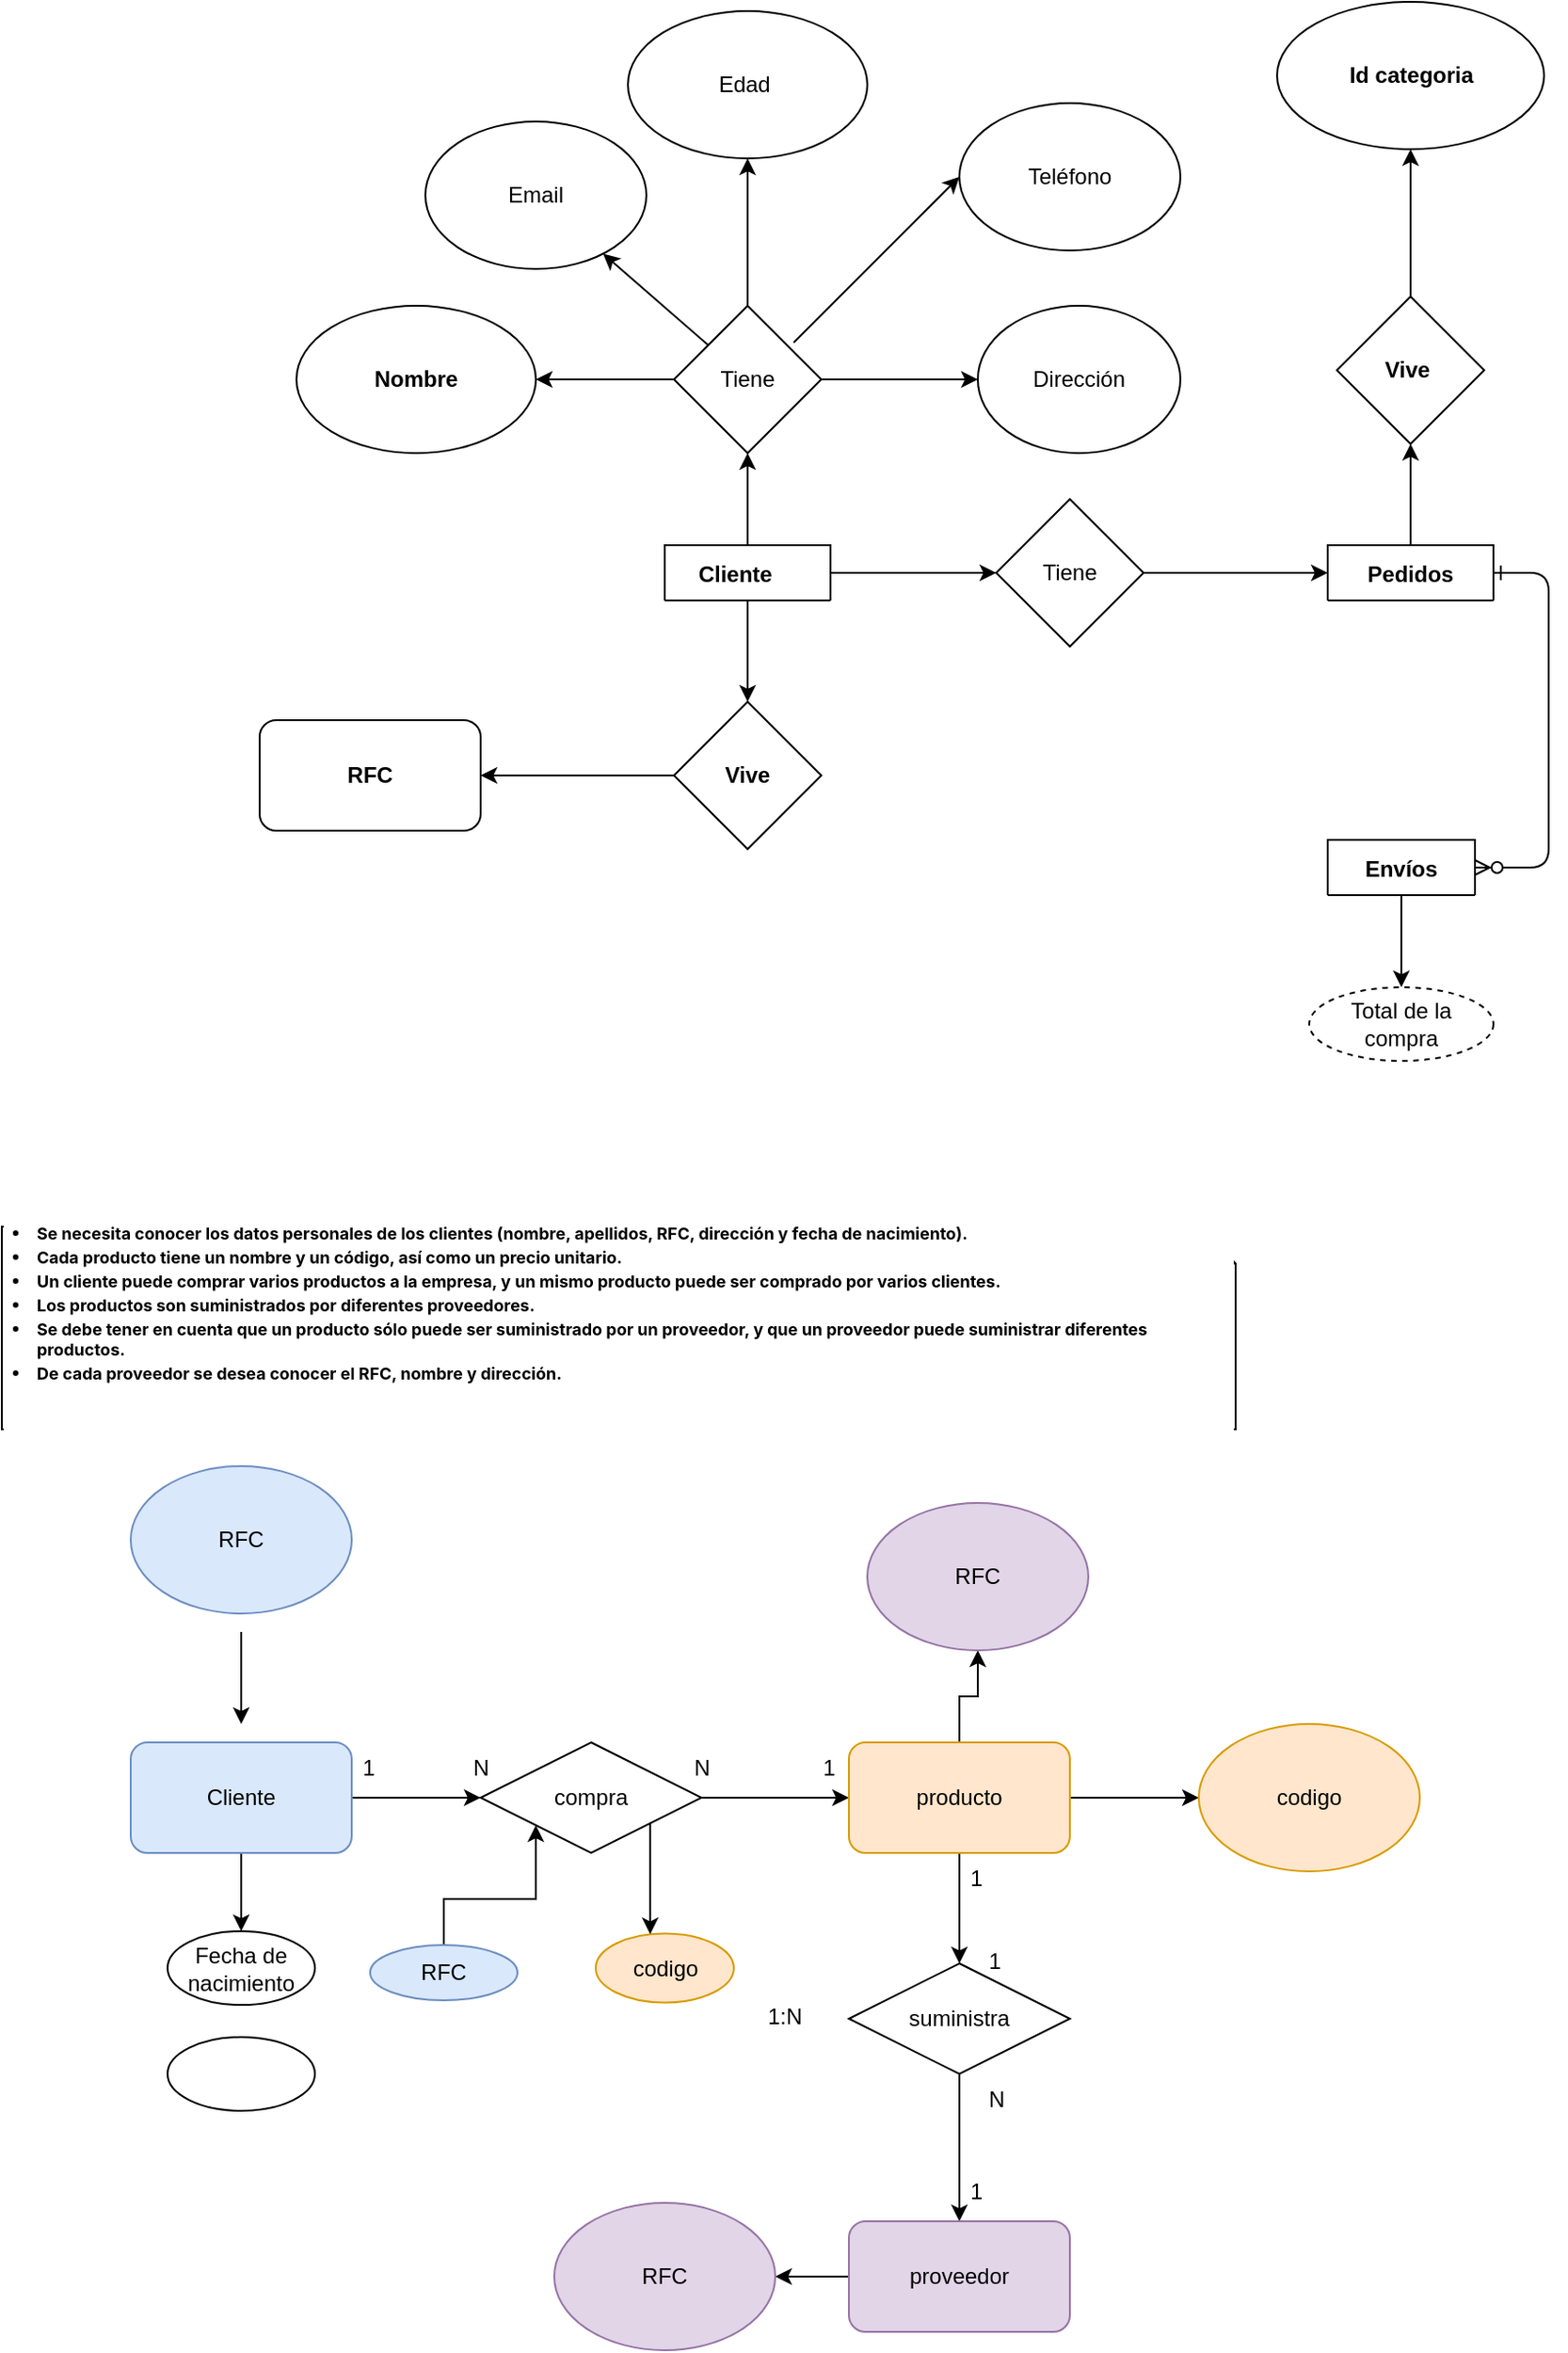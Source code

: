 <mxfile version="21.6.9" type="github">
  <diagram id="R2lEEEUBdFMjLlhIrx00" name="Page-1">
    <mxGraphModel dx="2279" dy="1859" grid="1" gridSize="10" guides="1" tooltips="1" connect="1" arrows="1" fold="1" page="1" pageScale="1" pageWidth="850" pageHeight="1100" math="0" shadow="0" extFonts="Permanent Marker^https://fonts.googleapis.com/css?family=Permanent+Marker">
      <root>
        <mxCell id="0" />
        <mxCell id="1" parent="0" />
        <mxCell id="C-vyLk0tnHw3VtMMgP7b-12" value="" style="edgeStyle=entityRelationEdgeStyle;endArrow=ERzeroToMany;startArrow=ERone;endFill=1;startFill=0;" parent="1" source="C-vyLk0tnHw3VtMMgP7b-3" target="C-vyLk0tnHw3VtMMgP7b-17" edge="1">
          <mxGeometry width="100" height="100" relative="1" as="geometry">
            <mxPoint x="400" y="180" as="sourcePoint" />
            <mxPoint x="460" y="205" as="targetPoint" />
          </mxGeometry>
        </mxCell>
        <mxCell id="qtwtknoeKy0tqFDnTAvP-20" value="" style="edgeStyle=orthogonalEdgeStyle;rounded=0;orthogonalLoop=1;jettySize=auto;html=1;" edge="1" parent="1" source="C-vyLk0tnHw3VtMMgP7b-2" target="qtwtknoeKy0tqFDnTAvP-19">
          <mxGeometry relative="1" as="geometry" />
        </mxCell>
        <mxCell id="C-vyLk0tnHw3VtMMgP7b-2" value="Pedidos" style="shape=table;startSize=30;container=1;collapsible=1;childLayout=tableLayout;fixedRows=1;rowLines=0;fontStyle=1;align=center;resizeLast=1;" parent="1" vertex="1" collapsed="1">
          <mxGeometry x="450" y="120" width="90" height="30" as="geometry">
            <mxRectangle x="450" y="120" width="250" height="130" as="alternateBounds" />
          </mxGeometry>
        </mxCell>
        <mxCell id="C-vyLk0tnHw3VtMMgP7b-3" value="" style="shape=partialRectangle;collapsible=0;dropTarget=0;pointerEvents=0;fillColor=none;points=[[0,0.5],[1,0.5]];portConstraint=eastwest;top=0;left=0;right=0;bottom=1;" parent="C-vyLk0tnHw3VtMMgP7b-2" vertex="1">
          <mxGeometry y="30" width="250" height="30" as="geometry" />
        </mxCell>
        <mxCell id="C-vyLk0tnHw3VtMMgP7b-4" value="PK" style="shape=partialRectangle;overflow=hidden;connectable=0;fillColor=none;top=0;left=0;bottom=0;right=0;fontStyle=1;" parent="C-vyLk0tnHw3VtMMgP7b-3" vertex="1">
          <mxGeometry width="30" height="30" as="geometry">
            <mxRectangle width="30" height="30" as="alternateBounds" />
          </mxGeometry>
        </mxCell>
        <mxCell id="C-vyLk0tnHw3VtMMgP7b-5" value="order_id int NOT NULL " style="shape=partialRectangle;overflow=hidden;connectable=0;fillColor=none;top=0;left=0;bottom=0;right=0;align=left;spacingLeft=6;fontStyle=5;" parent="C-vyLk0tnHw3VtMMgP7b-3" vertex="1">
          <mxGeometry x="30" width="220" height="30" as="geometry">
            <mxRectangle width="220" height="30" as="alternateBounds" />
          </mxGeometry>
        </mxCell>
        <mxCell id="C-vyLk0tnHw3VtMMgP7b-6" value="" style="shape=partialRectangle;collapsible=0;dropTarget=0;pointerEvents=0;fillColor=none;points=[[0,0.5],[1,0.5]];portConstraint=eastwest;top=0;left=0;right=0;bottom=0;" parent="C-vyLk0tnHw3VtMMgP7b-2" vertex="1">
          <mxGeometry y="60" width="250" height="30" as="geometry" />
        </mxCell>
        <mxCell id="C-vyLk0tnHw3VtMMgP7b-7" value="FK1" style="shape=partialRectangle;overflow=hidden;connectable=0;fillColor=none;top=0;left=0;bottom=0;right=0;" parent="C-vyLk0tnHw3VtMMgP7b-6" vertex="1">
          <mxGeometry width="30" height="30" as="geometry">
            <mxRectangle width="30" height="30" as="alternateBounds" />
          </mxGeometry>
        </mxCell>
        <mxCell id="C-vyLk0tnHw3VtMMgP7b-8" value="customer_id int NOT NULL" style="shape=partialRectangle;overflow=hidden;connectable=0;fillColor=none;top=0;left=0;bottom=0;right=0;align=left;spacingLeft=6;" parent="C-vyLk0tnHw3VtMMgP7b-6" vertex="1">
          <mxGeometry x="30" width="220" height="30" as="geometry">
            <mxRectangle width="220" height="30" as="alternateBounds" />
          </mxGeometry>
        </mxCell>
        <mxCell id="C-vyLk0tnHw3VtMMgP7b-9" value="" style="shape=partialRectangle;collapsible=0;dropTarget=0;pointerEvents=0;fillColor=none;points=[[0,0.5],[1,0.5]];portConstraint=eastwest;top=0;left=0;right=0;bottom=0;" parent="C-vyLk0tnHw3VtMMgP7b-2" vertex="1">
          <mxGeometry y="90" width="250" height="30" as="geometry" />
        </mxCell>
        <mxCell id="C-vyLk0tnHw3VtMMgP7b-10" value="" style="shape=partialRectangle;overflow=hidden;connectable=0;fillColor=none;top=0;left=0;bottom=0;right=0;" parent="C-vyLk0tnHw3VtMMgP7b-9" vertex="1">
          <mxGeometry width="30" height="30" as="geometry">
            <mxRectangle width="30" height="30" as="alternateBounds" />
          </mxGeometry>
        </mxCell>
        <mxCell id="C-vyLk0tnHw3VtMMgP7b-11" value="order_date date NOT NULL" style="shape=partialRectangle;overflow=hidden;connectable=0;fillColor=none;top=0;left=0;bottom=0;right=0;align=left;spacingLeft=6;" parent="C-vyLk0tnHw3VtMMgP7b-9" vertex="1">
          <mxGeometry x="30" width="220" height="30" as="geometry">
            <mxRectangle width="220" height="30" as="alternateBounds" />
          </mxGeometry>
        </mxCell>
        <mxCell id="qtwtknoeKy0tqFDnTAvP-24" value="" style="edgeStyle=orthogonalEdgeStyle;rounded=0;orthogonalLoop=1;jettySize=auto;html=1;" edge="1" parent="1" source="C-vyLk0tnHw3VtMMgP7b-13" target="qtwtknoeKy0tqFDnTAvP-23">
          <mxGeometry relative="1" as="geometry" />
        </mxCell>
        <mxCell id="C-vyLk0tnHw3VtMMgP7b-13" value="Envíos" style="shape=table;startSize=30;container=1;collapsible=1;childLayout=tableLayout;fixedRows=1;rowLines=0;fontStyle=1;align=center;resizeLast=1;" parent="1" vertex="1" collapsed="1">
          <mxGeometry x="450" y="280" width="80" height="30" as="geometry">
            <mxRectangle x="450" y="280" width="250" height="130" as="alternateBounds" />
          </mxGeometry>
        </mxCell>
        <mxCell id="C-vyLk0tnHw3VtMMgP7b-14" value="" style="shape=partialRectangle;collapsible=0;dropTarget=0;pointerEvents=0;fillColor=none;points=[[0,0.5],[1,0.5]];portConstraint=eastwest;top=0;left=0;right=0;bottom=1;" parent="C-vyLk0tnHw3VtMMgP7b-13" vertex="1">
          <mxGeometry y="30" width="250" height="30" as="geometry" />
        </mxCell>
        <mxCell id="C-vyLk0tnHw3VtMMgP7b-15" value="PK" style="shape=partialRectangle;overflow=hidden;connectable=0;fillColor=none;top=0;left=0;bottom=0;right=0;fontStyle=1;" parent="C-vyLk0tnHw3VtMMgP7b-14" vertex="1">
          <mxGeometry width="30" height="30" as="geometry">
            <mxRectangle width="30" height="30" as="alternateBounds" />
          </mxGeometry>
        </mxCell>
        <mxCell id="C-vyLk0tnHw3VtMMgP7b-16" value="shipment_id int NOT NULL " style="shape=partialRectangle;overflow=hidden;connectable=0;fillColor=none;top=0;left=0;bottom=0;right=0;align=left;spacingLeft=6;fontStyle=5;" parent="C-vyLk0tnHw3VtMMgP7b-14" vertex="1">
          <mxGeometry x="30" width="220" height="30" as="geometry">
            <mxRectangle width="220" height="30" as="alternateBounds" />
          </mxGeometry>
        </mxCell>
        <mxCell id="C-vyLk0tnHw3VtMMgP7b-17" value="" style="shape=partialRectangle;collapsible=0;dropTarget=0;pointerEvents=0;fillColor=none;points=[[0,0.5],[1,0.5]];portConstraint=eastwest;top=0;left=0;right=0;bottom=0;" parent="C-vyLk0tnHw3VtMMgP7b-13" vertex="1">
          <mxGeometry y="60" width="250" height="30" as="geometry" />
        </mxCell>
        <mxCell id="C-vyLk0tnHw3VtMMgP7b-18" value="FK1" style="shape=partialRectangle;overflow=hidden;connectable=0;fillColor=none;top=0;left=0;bottom=0;right=0;" parent="C-vyLk0tnHw3VtMMgP7b-17" vertex="1">
          <mxGeometry width="30" height="30" as="geometry">
            <mxRectangle width="30" height="30" as="alternateBounds" />
          </mxGeometry>
        </mxCell>
        <mxCell id="C-vyLk0tnHw3VtMMgP7b-19" value="order_id int NOT NULL" style="shape=partialRectangle;overflow=hidden;connectable=0;fillColor=none;top=0;left=0;bottom=0;right=0;align=left;spacingLeft=6;" parent="C-vyLk0tnHw3VtMMgP7b-17" vertex="1">
          <mxGeometry x="30" width="220" height="30" as="geometry">
            <mxRectangle width="220" height="30" as="alternateBounds" />
          </mxGeometry>
        </mxCell>
        <mxCell id="C-vyLk0tnHw3VtMMgP7b-20" value="" style="shape=partialRectangle;collapsible=0;dropTarget=0;pointerEvents=0;fillColor=none;points=[[0,0.5],[1,0.5]];portConstraint=eastwest;top=0;left=0;right=0;bottom=0;" parent="C-vyLk0tnHw3VtMMgP7b-13" vertex="1">
          <mxGeometry y="90" width="250" height="30" as="geometry" />
        </mxCell>
        <mxCell id="C-vyLk0tnHw3VtMMgP7b-21" value="" style="shape=partialRectangle;overflow=hidden;connectable=0;fillColor=none;top=0;left=0;bottom=0;right=0;" parent="C-vyLk0tnHw3VtMMgP7b-20" vertex="1">
          <mxGeometry width="30" height="30" as="geometry">
            <mxRectangle width="30" height="30" as="alternateBounds" />
          </mxGeometry>
        </mxCell>
        <mxCell id="C-vyLk0tnHw3VtMMgP7b-22" value="shipment_date date NOT NULL" style="shape=partialRectangle;overflow=hidden;connectable=0;fillColor=none;top=0;left=0;bottom=0;right=0;align=left;spacingLeft=6;" parent="C-vyLk0tnHw3VtMMgP7b-20" vertex="1">
          <mxGeometry x="30" width="220" height="30" as="geometry">
            <mxRectangle width="220" height="30" as="alternateBounds" />
          </mxGeometry>
        </mxCell>
        <mxCell id="qtwtknoeKy0tqFDnTAvP-8" value="" style="edgeStyle=orthogonalEdgeStyle;rounded=0;orthogonalLoop=1;jettySize=auto;html=1;" edge="1" parent="1" source="C-vyLk0tnHw3VtMMgP7b-23" target="qtwtknoeKy0tqFDnTAvP-3">
          <mxGeometry relative="1" as="geometry" />
        </mxCell>
        <mxCell id="qtwtknoeKy0tqFDnTAvP-28" value="" style="edgeStyle=orthogonalEdgeStyle;rounded=0;orthogonalLoop=1;jettySize=auto;html=1;" edge="1" parent="1" source="C-vyLk0tnHw3VtMMgP7b-23" target="qtwtknoeKy0tqFDnTAvP-27">
          <mxGeometry relative="1" as="geometry" />
        </mxCell>
        <mxCell id="C-vyLk0tnHw3VtMMgP7b-23" value="Cliente    " style="shape=table;startSize=30;container=1;collapsible=1;childLayout=tableLayout;fixedRows=1;rowLines=0;fontStyle=1;align=center;resizeLast=1;" parent="1" vertex="1" collapsed="1">
          <mxGeometry x="90" y="120" width="90" height="30" as="geometry">
            <mxRectangle x="90" y="120" width="250" height="100" as="alternateBounds" />
          </mxGeometry>
        </mxCell>
        <mxCell id="C-vyLk0tnHw3VtMMgP7b-24" value="" style="shape=partialRectangle;collapsible=0;dropTarget=0;pointerEvents=0;fillColor=none;points=[[0,0.5],[1,0.5]];portConstraint=eastwest;top=0;left=0;right=0;bottom=1;" parent="C-vyLk0tnHw3VtMMgP7b-23" vertex="1">
          <mxGeometry y="30" width="250" height="30" as="geometry" />
        </mxCell>
        <mxCell id="C-vyLk0tnHw3VtMMgP7b-25" value="PK" style="shape=partialRectangle;overflow=hidden;connectable=0;fillColor=none;top=0;left=0;bottom=0;right=0;fontStyle=1;" parent="C-vyLk0tnHw3VtMMgP7b-24" vertex="1">
          <mxGeometry width="30" height="30" as="geometry">
            <mxRectangle width="30" height="30" as="alternateBounds" />
          </mxGeometry>
        </mxCell>
        <mxCell id="C-vyLk0tnHw3VtMMgP7b-26" value="customer_id int NOT NULL " style="shape=partialRectangle;overflow=hidden;connectable=0;fillColor=none;top=0;left=0;bottom=0;right=0;align=left;spacingLeft=6;fontStyle=5;" parent="C-vyLk0tnHw3VtMMgP7b-24" vertex="1">
          <mxGeometry x="30" width="220" height="30" as="geometry">
            <mxRectangle width="220" height="30" as="alternateBounds" />
          </mxGeometry>
        </mxCell>
        <mxCell id="C-vyLk0tnHw3VtMMgP7b-27" value="" style="shape=partialRectangle;collapsible=0;dropTarget=0;pointerEvents=0;fillColor=none;points=[[0,0.5],[1,0.5]];portConstraint=eastwest;top=0;left=0;right=0;bottom=0;" parent="C-vyLk0tnHw3VtMMgP7b-23" vertex="1">
          <mxGeometry y="60" width="250" height="30" as="geometry" />
        </mxCell>
        <mxCell id="C-vyLk0tnHw3VtMMgP7b-28" value="" style="shape=partialRectangle;overflow=hidden;connectable=0;fillColor=none;top=0;left=0;bottom=0;right=0;" parent="C-vyLk0tnHw3VtMMgP7b-27" vertex="1">
          <mxGeometry width="30" height="30" as="geometry">
            <mxRectangle width="30" height="30" as="alternateBounds" />
          </mxGeometry>
        </mxCell>
        <mxCell id="C-vyLk0tnHw3VtMMgP7b-29" value="customer_name char(50) NOT NULL" style="shape=partialRectangle;overflow=hidden;connectable=0;fillColor=none;top=0;left=0;bottom=0;right=0;align=left;spacingLeft=6;" parent="C-vyLk0tnHw3VtMMgP7b-27" vertex="1">
          <mxGeometry x="30" width="220" height="30" as="geometry">
            <mxRectangle width="220" height="30" as="alternateBounds" />
          </mxGeometry>
        </mxCell>
        <mxCell id="qtwtknoeKy0tqFDnTAvP-1" value="Nombre" style="ellipse;whiteSpace=wrap;html=1;startSize=30;fontStyle=1;" vertex="1" parent="1">
          <mxGeometry x="-110" y="-10" width="130" height="80" as="geometry" />
        </mxCell>
        <mxCell id="qtwtknoeKy0tqFDnTAvP-5" value="" style="edgeStyle=orthogonalEdgeStyle;rounded=0;orthogonalLoop=1;jettySize=auto;html=1;" edge="1" parent="1" source="qtwtknoeKy0tqFDnTAvP-3" target="qtwtknoeKy0tqFDnTAvP-4">
          <mxGeometry relative="1" as="geometry">
            <Array as="points">
              <mxPoint x="220" y="30" />
              <mxPoint x="220" y="30" />
            </Array>
          </mxGeometry>
        </mxCell>
        <mxCell id="qtwtknoeKy0tqFDnTAvP-9" value="" style="edgeStyle=orthogonalEdgeStyle;rounded=0;orthogonalLoop=1;jettySize=auto;html=1;" edge="1" parent="1" source="qtwtknoeKy0tqFDnTAvP-3" target="qtwtknoeKy0tqFDnTAvP-1">
          <mxGeometry relative="1" as="geometry" />
        </mxCell>
        <mxCell id="qtwtknoeKy0tqFDnTAvP-11" value="" style="edgeStyle=orthogonalEdgeStyle;rounded=0;orthogonalLoop=1;jettySize=auto;html=1;" edge="1" parent="1" source="qtwtknoeKy0tqFDnTAvP-3" target="qtwtknoeKy0tqFDnTAvP-10">
          <mxGeometry relative="1" as="geometry" />
        </mxCell>
        <mxCell id="qtwtknoeKy0tqFDnTAvP-3" value="Tiene" style="rhombus;whiteSpace=wrap;html=1;" vertex="1" parent="1">
          <mxGeometry x="95" y="-10" width="80" height="80" as="geometry" />
        </mxCell>
        <mxCell id="qtwtknoeKy0tqFDnTAvP-4" value="Dirección" style="ellipse;whiteSpace=wrap;html=1;" vertex="1" parent="1">
          <mxGeometry x="260" y="-10" width="110" height="80" as="geometry" />
        </mxCell>
        <mxCell id="qtwtknoeKy0tqFDnTAvP-10" value="Edad&amp;nbsp;" style="ellipse;whiteSpace=wrap;html=1;" vertex="1" parent="1">
          <mxGeometry x="70" y="-170" width="130" height="80" as="geometry" />
        </mxCell>
        <mxCell id="qtwtknoeKy0tqFDnTAvP-12" value="" style="endArrow=classic;html=1;rounded=0;entryX=0;entryY=0.5;entryDx=0;entryDy=0;" edge="1" parent="1" target="qtwtknoeKy0tqFDnTAvP-13">
          <mxGeometry width="50" height="50" relative="1" as="geometry">
            <mxPoint x="160" y="10" as="sourcePoint" />
            <mxPoint x="210" y="-40" as="targetPoint" />
          </mxGeometry>
        </mxCell>
        <mxCell id="qtwtknoeKy0tqFDnTAvP-13" value="Teléfono" style="ellipse;whiteSpace=wrap;html=1;" vertex="1" parent="1">
          <mxGeometry x="250" y="-120" width="120" height="80" as="geometry" />
        </mxCell>
        <mxCell id="qtwtknoeKy0tqFDnTAvP-17" value="" style="endArrow=classic;html=1;rounded=0;" edge="1" parent="1" source="qtwtknoeKy0tqFDnTAvP-3" target="qtwtknoeKy0tqFDnTAvP-18">
          <mxGeometry width="50" height="50" relative="1" as="geometry">
            <mxPoint x="80" as="sourcePoint" />
            <mxPoint x="60" y="-60" as="targetPoint" />
          </mxGeometry>
        </mxCell>
        <mxCell id="qtwtknoeKy0tqFDnTAvP-18" value="Email" style="ellipse;whiteSpace=wrap;html=1;" vertex="1" parent="1">
          <mxGeometry x="-40" y="-110" width="120" height="80" as="geometry" />
        </mxCell>
        <mxCell id="qtwtknoeKy0tqFDnTAvP-22" value="" style="edgeStyle=orthogonalEdgeStyle;rounded=0;orthogonalLoop=1;jettySize=auto;html=1;" edge="1" parent="1" source="qtwtknoeKy0tqFDnTAvP-19" target="qtwtknoeKy0tqFDnTAvP-21">
          <mxGeometry relative="1" as="geometry" />
        </mxCell>
        <mxCell id="qtwtknoeKy0tqFDnTAvP-19" value="Vive&amp;nbsp;" style="rhombus;whiteSpace=wrap;html=1;startSize=30;fontStyle=1;" vertex="1" parent="1">
          <mxGeometry x="455" y="-15" width="80" height="80" as="geometry" />
        </mxCell>
        <mxCell id="qtwtknoeKy0tqFDnTAvP-21" value="Id categoria" style="ellipse;whiteSpace=wrap;html=1;startSize=30;fontStyle=1;" vertex="1" parent="1">
          <mxGeometry x="422.5" y="-175" width="145" height="80" as="geometry" />
        </mxCell>
        <mxCell id="qtwtknoeKy0tqFDnTAvP-23" value="Total de la compra" style="ellipse;whiteSpace=wrap;html=1;align=center;dashed=1;" vertex="1" parent="1">
          <mxGeometry x="440" y="360" width="100" height="40" as="geometry" />
        </mxCell>
        <mxCell id="qtwtknoeKy0tqFDnTAvP-25" value="RFC" style="rounded=1;whiteSpace=wrap;html=1;startSize=30;fontStyle=1;" vertex="1" parent="1">
          <mxGeometry x="-130" y="215" width="120" height="60" as="geometry" />
        </mxCell>
        <mxCell id="qtwtknoeKy0tqFDnTAvP-29" value="" style="edgeStyle=orthogonalEdgeStyle;rounded=0;orthogonalLoop=1;jettySize=auto;html=1;" edge="1" parent="1" source="qtwtknoeKy0tqFDnTAvP-27" target="qtwtknoeKy0tqFDnTAvP-25">
          <mxGeometry relative="1" as="geometry" />
        </mxCell>
        <mxCell id="qtwtknoeKy0tqFDnTAvP-27" value="Vive" style="rhombus;whiteSpace=wrap;html=1;startSize=30;fontStyle=1;" vertex="1" parent="1">
          <mxGeometry x="95" y="205" width="80" height="80" as="geometry" />
        </mxCell>
        <mxCell id="qtwtknoeKy0tqFDnTAvP-32" value="Tiene" style="rhombus;whiteSpace=wrap;html=1;" vertex="1" parent="1">
          <mxGeometry x="270" y="95" width="80" height="80" as="geometry" />
        </mxCell>
        <mxCell id="qtwtknoeKy0tqFDnTAvP-33" value="" style="endArrow=classic;html=1;rounded=0;exitX=1;exitY=0.5;exitDx=0;exitDy=0;entryX=0;entryY=0.5;entryDx=0;entryDy=0;" edge="1" parent="1" source="C-vyLk0tnHw3VtMMgP7b-23" target="qtwtknoeKy0tqFDnTAvP-32">
          <mxGeometry width="50" height="50" relative="1" as="geometry">
            <mxPoint x="210" y="160" as="sourcePoint" />
            <mxPoint x="260" y="135" as="targetPoint" />
          </mxGeometry>
        </mxCell>
        <mxCell id="qtwtknoeKy0tqFDnTAvP-34" value="" style="endArrow=classic;html=1;rounded=0;entryX=0;entryY=0.5;entryDx=0;entryDy=0;exitX=1;exitY=0.5;exitDx=0;exitDy=0;" edge="1" parent="1" source="qtwtknoeKy0tqFDnTAvP-32" target="C-vyLk0tnHw3VtMMgP7b-2">
          <mxGeometry width="50" height="50" relative="1" as="geometry">
            <mxPoint x="360" y="134.5" as="sourcePoint" />
            <mxPoint x="440" y="134.5" as="targetPoint" />
          </mxGeometry>
        </mxCell>
        <mxCell id="qtwtknoeKy0tqFDnTAvP-37" value="&#xa;&lt;ul style=&quot;box-sizing: border-box; padding-left: 2em; margin-top: 0px; margin-bottom: 16px; font-family: -apple-system, BlinkMacSystemFont, &amp;quot;Segoe UI&amp;quot;, &amp;quot;Noto Sans&amp;quot;, Helvetica, Arial, sans-serif, &amp;quot;Apple Color Emoji&amp;quot;, &amp;quot;Segoe UI Emoji&amp;quot;; font-size: 9px; font-style: normal; font-variant-ligatures: normal; font-variant-caps: normal; letter-spacing: normal; orphans: 2; text-align: start; text-indent: 0px; text-transform: none; widows: 2; word-spacing: 0px; -webkit-text-stroke-width: 0px; text-decoration-thickness: initial; text-decoration-style: initial; text-decoration-color: initial;&quot; dir=&quot;auto&quot;&gt;&lt;li style=&quot;box-sizing: border-box; font-size: 9px;&quot;&gt;Se necesita conocer los datos personales de los clientes (nombre, apellidos, RFC, dirección y fecha de nacimiento).&lt;/li&gt;&lt;li style=&quot;box-sizing: border-box; margin-top: 0.25em; font-size: 9px;&quot;&gt;Cada producto tiene un nombre y un código, así como un precio unitario.&lt;/li&gt;&lt;li style=&quot;box-sizing: border-box; margin-top: 0.25em; font-size: 9px;&quot;&gt;Un cliente puede comprar varios productos a la empresa, y un mismo producto puede ser comprado por varios clientes.&lt;/li&gt;&lt;li style=&quot;box-sizing: border-box; margin-top: 0.25em; font-size: 9px;&quot;&gt;Los productos son suministrados por diferentes proveedores.&lt;/li&gt;&lt;li style=&quot;box-sizing: border-box; margin-top: 0.25em; font-size: 9px;&quot;&gt;Se debe tener en cuenta que un producto sólo puede ser suministrado por un proveedor, y que un proveedor puede suministrar diferentes productos.&lt;/li&gt;&lt;li style=&quot;box-sizing: border-box; margin-top: 0.25em; font-size: 9px;&quot;&gt;De cada proveedor se desea conocer el RFC, nombre y dirección.&lt;/li&gt;&lt;/ul&gt;&#xa;&#xa;" style="shape=note;size=20;whiteSpace=wrap;html=1;fontStyle=1;labelBackgroundColor=default;fontColor=#000000;fontSize=9;" vertex="1" parent="1">
          <mxGeometry x="-270" y="490" width="670" height="110" as="geometry" />
        </mxCell>
        <mxCell id="qtwtknoeKy0tqFDnTAvP-40" value="" style="edgeStyle=orthogonalEdgeStyle;rounded=0;orthogonalLoop=1;jettySize=auto;html=1;" edge="1" parent="1" source="qtwtknoeKy0tqFDnTAvP-38">
          <mxGeometry relative="1" as="geometry">
            <mxPoint x="-10" y="800" as="targetPoint" />
          </mxGeometry>
        </mxCell>
        <mxCell id="qtwtknoeKy0tqFDnTAvP-74" value="" style="edgeStyle=orthogonalEdgeStyle;rounded=0;orthogonalLoop=1;jettySize=auto;html=1;" edge="1" parent="1" source="qtwtknoeKy0tqFDnTAvP-38" target="qtwtknoeKy0tqFDnTAvP-72">
          <mxGeometry relative="1" as="geometry" />
        </mxCell>
        <mxCell id="qtwtknoeKy0tqFDnTAvP-38" value="Cliente" style="rounded=1;whiteSpace=wrap;html=1;fillColor=#dae8fc;strokeColor=#6c8ebf;" vertex="1" parent="1">
          <mxGeometry x="-200" y="770" width="120" height="60" as="geometry" />
        </mxCell>
        <mxCell id="qtwtknoeKy0tqFDnTAvP-44" value="" style="edgeStyle=orthogonalEdgeStyle;rounded=0;orthogonalLoop=1;jettySize=auto;html=1;" edge="1" parent="1" source="qtwtknoeKy0tqFDnTAvP-42" target="qtwtknoeKy0tqFDnTAvP-43">
          <mxGeometry relative="1" as="geometry" />
        </mxCell>
        <mxCell id="qtwtknoeKy0tqFDnTAvP-42" value="compra" style="shape=rhombus;perimeter=rhombusPerimeter;whiteSpace=wrap;html=1;align=center;" vertex="1" parent="1">
          <mxGeometry x="-10" y="770" width="120" height="60" as="geometry" />
        </mxCell>
        <mxCell id="qtwtknoeKy0tqFDnTAvP-46" value="" style="edgeStyle=orthogonalEdgeStyle;rounded=0;orthogonalLoop=1;jettySize=auto;html=1;" edge="1" parent="1" source="qtwtknoeKy0tqFDnTAvP-43" target="qtwtknoeKy0tqFDnTAvP-45">
          <mxGeometry relative="1" as="geometry" />
        </mxCell>
        <mxCell id="qtwtknoeKy0tqFDnTAvP-65" value="" style="edgeStyle=orthogonalEdgeStyle;rounded=0;orthogonalLoop=1;jettySize=auto;html=1;" edge="1" parent="1" source="qtwtknoeKy0tqFDnTAvP-43" target="qtwtknoeKy0tqFDnTAvP-63">
          <mxGeometry relative="1" as="geometry" />
        </mxCell>
        <mxCell id="qtwtknoeKy0tqFDnTAvP-66" value="" style="edgeStyle=orthogonalEdgeStyle;rounded=0;orthogonalLoop=1;jettySize=auto;html=1;" edge="1" parent="1" source="qtwtknoeKy0tqFDnTAvP-43" target="qtwtknoeKy0tqFDnTAvP-62">
          <mxGeometry relative="1" as="geometry" />
        </mxCell>
        <mxCell id="qtwtknoeKy0tqFDnTAvP-43" value="producto" style="rounded=1;whiteSpace=wrap;html=1;fillColor=#ffe6cc;strokeColor=#d79b00;" vertex="1" parent="1">
          <mxGeometry x="190" y="770" width="120" height="60" as="geometry" />
        </mxCell>
        <mxCell id="qtwtknoeKy0tqFDnTAvP-48" value="" style="edgeStyle=orthogonalEdgeStyle;rounded=0;orthogonalLoop=1;jettySize=auto;html=1;" edge="1" parent="1" source="qtwtknoeKy0tqFDnTAvP-45" target="qtwtknoeKy0tqFDnTAvP-47">
          <mxGeometry relative="1" as="geometry" />
        </mxCell>
        <mxCell id="qtwtknoeKy0tqFDnTAvP-45" value="suministra" style="shape=rhombus;perimeter=rhombusPerimeter;whiteSpace=wrap;html=1;align=center;" vertex="1" parent="1">
          <mxGeometry x="190" y="890" width="120" height="60" as="geometry" />
        </mxCell>
        <mxCell id="qtwtknoeKy0tqFDnTAvP-51" value="" style="edgeStyle=orthogonalEdgeStyle;rounded=0;orthogonalLoop=1;jettySize=auto;html=1;" edge="1" parent="1" source="qtwtknoeKy0tqFDnTAvP-47" target="qtwtknoeKy0tqFDnTAvP-50">
          <mxGeometry relative="1" as="geometry" />
        </mxCell>
        <mxCell id="qtwtknoeKy0tqFDnTAvP-47" value="proveedor" style="rounded=1;whiteSpace=wrap;html=1;fillColor=#e1d5e7;strokeColor=#9673a6;" vertex="1" parent="1">
          <mxGeometry x="190" y="1030" width="120" height="60" as="geometry" />
        </mxCell>
        <mxCell id="qtwtknoeKy0tqFDnTAvP-49" value="RFC" style="ellipse;whiteSpace=wrap;html=1;fillColor=#dae8fc;strokeColor=#6c8ebf;" vertex="1" parent="1">
          <mxGeometry x="-200" y="620" width="120" height="80" as="geometry" />
        </mxCell>
        <mxCell id="qtwtknoeKy0tqFDnTAvP-50" value="RFC" style="ellipse;whiteSpace=wrap;html=1;fillColor=#e1d5e7;strokeColor=#9673a6;" vertex="1" parent="1">
          <mxGeometry x="30" y="1020" width="120" height="80" as="geometry" />
        </mxCell>
        <mxCell id="qtwtknoeKy0tqFDnTAvP-52" value="1" style="text;strokeColor=none;fillColor=none;spacingLeft=4;spacingRight=4;overflow=hidden;rotatable=0;points=[[0,0.5],[1,0.5]];portConstraint=eastwest;fontSize=12;whiteSpace=wrap;html=1;" vertex="1" parent="1">
          <mxGeometry x="250" y="1000" width="40" height="30" as="geometry" />
        </mxCell>
        <mxCell id="qtwtknoeKy0tqFDnTAvP-53" value="N" style="text;strokeColor=none;fillColor=none;spacingLeft=4;spacingRight=4;overflow=hidden;rotatable=0;points=[[0,0.5],[1,0.5]];portConstraint=eastwest;fontSize=12;whiteSpace=wrap;html=1;" vertex="1" parent="1">
          <mxGeometry x="260" y="950" width="40" height="30" as="geometry" />
        </mxCell>
        <mxCell id="qtwtknoeKy0tqFDnTAvP-54" value="1:N" style="text;strokeColor=none;fillColor=none;spacingLeft=4;spacingRight=4;overflow=hidden;rotatable=0;points=[[0,0.5],[1,0.5]];portConstraint=eastwest;fontSize=12;whiteSpace=wrap;html=1;" vertex="1" parent="1">
          <mxGeometry x="140" y="905" width="40" height="30" as="geometry" />
        </mxCell>
        <mxCell id="qtwtknoeKy0tqFDnTAvP-55" value="1" style="text;strokeColor=none;fillColor=none;spacingLeft=4;spacingRight=4;overflow=hidden;rotatable=0;points=[[0,0.5],[1,0.5]];portConstraint=eastwest;fontSize=12;whiteSpace=wrap;html=1;" vertex="1" parent="1">
          <mxGeometry x="260" y="875" width="40" height="30" as="geometry" />
        </mxCell>
        <mxCell id="qtwtknoeKy0tqFDnTAvP-56" value="1" style="text;strokeColor=none;fillColor=none;spacingLeft=4;spacingRight=4;overflow=hidden;rotatable=0;points=[[0,0.5],[1,0.5]];portConstraint=eastwest;fontSize=12;whiteSpace=wrap;html=1;" vertex="1" parent="1">
          <mxGeometry x="250" y="830" width="40" height="30" as="geometry" />
        </mxCell>
        <mxCell id="qtwtknoeKy0tqFDnTAvP-57" value="1" style="text;strokeColor=none;fillColor=none;spacingLeft=4;spacingRight=4;overflow=hidden;rotatable=0;points=[[0,0.5],[1,0.5]];portConstraint=eastwest;fontSize=12;whiteSpace=wrap;html=1;" vertex="1" parent="1">
          <mxGeometry x="170" y="770" width="40" height="30" as="geometry" />
        </mxCell>
        <mxCell id="qtwtknoeKy0tqFDnTAvP-58" value="N" style="text;strokeColor=none;fillColor=none;spacingLeft=4;spacingRight=4;overflow=hidden;rotatable=0;points=[[0,0.5],[1,0.5]];portConstraint=eastwest;fontSize=12;whiteSpace=wrap;html=1;" vertex="1" parent="1">
          <mxGeometry x="100" y="770" width="40" height="30" as="geometry" />
        </mxCell>
        <mxCell id="qtwtknoeKy0tqFDnTAvP-59" value="N" style="text;strokeColor=none;fillColor=none;spacingLeft=4;spacingRight=4;overflow=hidden;rotatable=0;points=[[0,0.5],[1,0.5]];portConstraint=eastwest;fontSize=12;whiteSpace=wrap;html=1;" vertex="1" parent="1">
          <mxGeometry x="-20" y="770" width="40" height="30" as="geometry" />
        </mxCell>
        <mxCell id="qtwtknoeKy0tqFDnTAvP-60" value="1" style="text;strokeColor=none;fillColor=none;spacingLeft=4;spacingRight=4;overflow=hidden;rotatable=0;points=[[0,0.5],[1,0.5]];portConstraint=eastwest;fontSize=12;whiteSpace=wrap;html=1;" vertex="1" parent="1">
          <mxGeometry x="-80" y="770" width="40" height="30" as="geometry" />
        </mxCell>
        <mxCell id="qtwtknoeKy0tqFDnTAvP-61" value="" style="endArrow=classic;html=1;rounded=0;" edge="1" parent="1">
          <mxGeometry width="50" height="50" relative="1" as="geometry">
            <mxPoint x="-140" y="710" as="sourcePoint" />
            <mxPoint x="-140" y="760" as="targetPoint" />
          </mxGeometry>
        </mxCell>
        <mxCell id="qtwtknoeKy0tqFDnTAvP-62" value="RFC" style="ellipse;whiteSpace=wrap;html=1;fillColor=#e1d5e7;strokeColor=#9673a6;" vertex="1" parent="1">
          <mxGeometry x="200" y="640" width="120" height="80" as="geometry" />
        </mxCell>
        <mxCell id="qtwtknoeKy0tqFDnTAvP-63" value="codigo" style="ellipse;whiteSpace=wrap;html=1;fillColor=#ffe6cc;strokeColor=#d79b00;" vertex="1" parent="1">
          <mxGeometry x="380" y="760" width="120" height="80" as="geometry" />
        </mxCell>
        <mxCell id="qtwtknoeKy0tqFDnTAvP-71" style="edgeStyle=orthogonalEdgeStyle;rounded=0;orthogonalLoop=1;jettySize=auto;html=1;entryX=0;entryY=1;entryDx=0;entryDy=0;" edge="1" parent="1" source="qtwtknoeKy0tqFDnTAvP-67" target="qtwtknoeKy0tqFDnTAvP-42">
          <mxGeometry relative="1" as="geometry" />
        </mxCell>
        <mxCell id="qtwtknoeKy0tqFDnTAvP-67" value="RFC" style="ellipse;whiteSpace=wrap;html=1;fillColor=#dae8fc;strokeColor=#6c8ebf;" vertex="1" parent="1">
          <mxGeometry x="-70" y="880" width="80" height="30" as="geometry" />
        </mxCell>
        <mxCell id="qtwtknoeKy0tqFDnTAvP-68" value="codigo" style="ellipse;whiteSpace=wrap;html=1;fillColor=#ffe6cc;strokeColor=#d79b00;" vertex="1" parent="1">
          <mxGeometry x="52.5" y="873.75" width="75" height="37.5" as="geometry" />
        </mxCell>
        <mxCell id="qtwtknoeKy0tqFDnTAvP-69" value="" style="edgeStyle=orthogonalEdgeStyle;rounded=0;orthogonalLoop=1;jettySize=auto;html=1;" edge="1" parent="1" source="qtwtknoeKy0tqFDnTAvP-42" target="qtwtknoeKy0tqFDnTAvP-68">
          <mxGeometry relative="1" as="geometry">
            <Array as="points">
              <mxPoint x="80" y="830" />
              <mxPoint x="80" y="830" />
            </Array>
          </mxGeometry>
        </mxCell>
        <mxCell id="qtwtknoeKy0tqFDnTAvP-72" value="Fecha de nacimiento" style="ellipse;whiteSpace=wrap;html=1;" vertex="1" parent="1">
          <mxGeometry x="-180" y="872.5" width="80" height="40" as="geometry" />
        </mxCell>
        <mxCell id="qtwtknoeKy0tqFDnTAvP-75" value="" style="ellipse;whiteSpace=wrap;html=1;" vertex="1" parent="1">
          <mxGeometry x="-180" y="930" width="80" height="40" as="geometry" />
        </mxCell>
      </root>
    </mxGraphModel>
  </diagram>
</mxfile>
